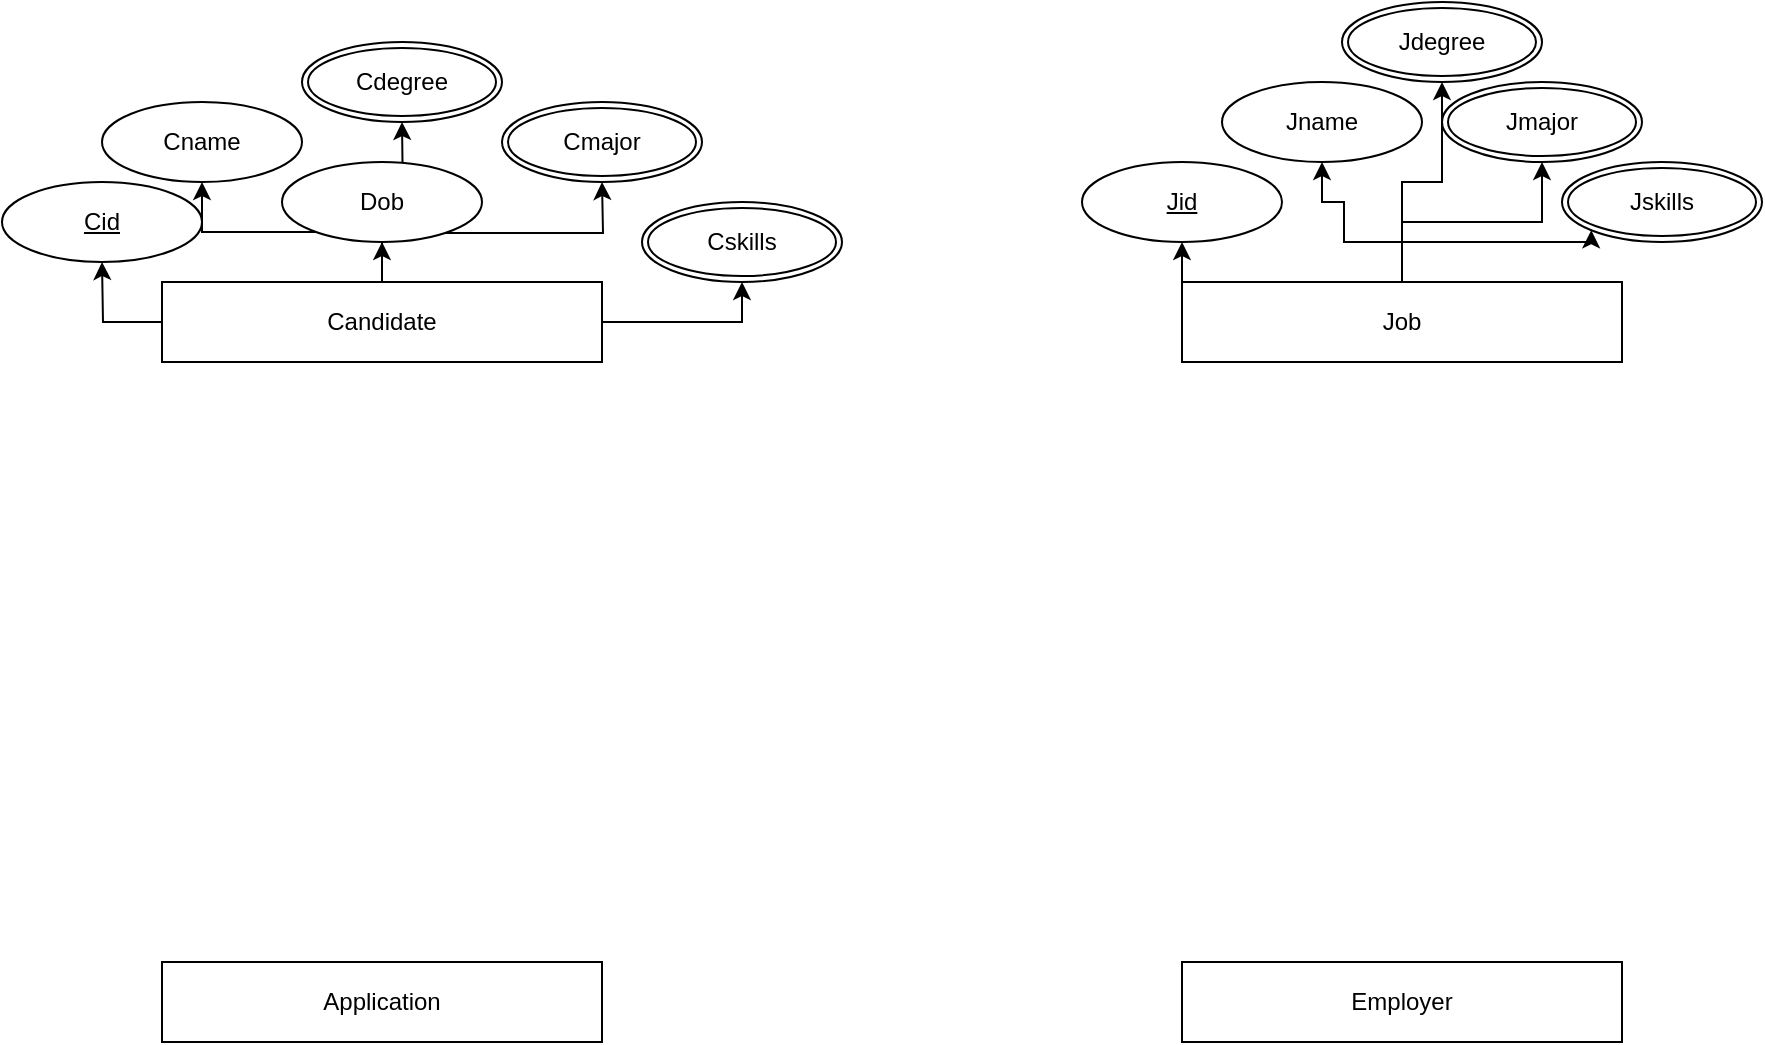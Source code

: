 <mxfile version="25.0.1">
  <diagram id="R2lEEEUBdFMjLlhIrx00" name="Page-1">
    <mxGraphModel dx="906" dy="1562" grid="1" gridSize="10" guides="1" tooltips="1" connect="1" arrows="1" fold="1" page="1" pageScale="1" pageWidth="850" pageHeight="1100" math="0" shadow="0" extFonts="Permanent Marker^https://fonts.googleapis.com/css?family=Permanent+Marker">
      <root>
        <mxCell id="0" />
        <mxCell id="1" parent="0" />
        <mxCell id="fVzCkQStNyUe_EZkDvuO-29" style="edgeStyle=orthogonalEdgeStyle;rounded=0;orthogonalLoop=1;jettySize=auto;html=1;exitX=0;exitY=0.5;exitDx=0;exitDy=0;entryX=0.5;entryY=1;entryDx=0;entryDy=0;" edge="1" parent="1" source="fVzCkQStNyUe_EZkDvuO-26">
          <mxGeometry relative="1" as="geometry">
            <mxPoint x="50" y="30" as="targetPoint" />
          </mxGeometry>
        </mxCell>
        <mxCell id="fVzCkQStNyUe_EZkDvuO-31" style="edgeStyle=orthogonalEdgeStyle;rounded=0;orthogonalLoop=1;jettySize=auto;html=1;entryX=0.5;entryY=1;entryDx=0;entryDy=0;" edge="1" parent="1" source="fVzCkQStNyUe_EZkDvuO-26" target="fVzCkQStNyUe_EZkDvuO-30">
          <mxGeometry relative="1" as="geometry" />
        </mxCell>
        <mxCell id="fVzCkQStNyUe_EZkDvuO-36" style="edgeStyle=orthogonalEdgeStyle;rounded=0;orthogonalLoop=1;jettySize=auto;html=1;exitX=0.5;exitY=0;exitDx=0;exitDy=0;entryX=0.5;entryY=1;entryDx=0;entryDy=0;" edge="1" parent="1" source="fVzCkQStNyUe_EZkDvuO-26" target="fVzCkQStNyUe_EZkDvuO-32">
          <mxGeometry relative="1" as="geometry" />
        </mxCell>
        <mxCell id="fVzCkQStNyUe_EZkDvuO-37" style="edgeStyle=orthogonalEdgeStyle;rounded=0;orthogonalLoop=1;jettySize=auto;html=1;exitX=0.5;exitY=0;exitDx=0;exitDy=0;" edge="1" parent="1" source="fVzCkQStNyUe_EZkDvuO-26">
          <mxGeometry relative="1" as="geometry">
            <mxPoint x="200" y="-40" as="targetPoint" />
          </mxGeometry>
        </mxCell>
        <mxCell id="fVzCkQStNyUe_EZkDvuO-38" style="edgeStyle=orthogonalEdgeStyle;rounded=0;orthogonalLoop=1;jettySize=auto;html=1;exitX=0.5;exitY=0;exitDx=0;exitDy=0;entryX=0.5;entryY=1;entryDx=0;entryDy=0;" edge="1" parent="1" source="fVzCkQStNyUe_EZkDvuO-26">
          <mxGeometry relative="1" as="geometry">
            <mxPoint x="300" y="-10" as="targetPoint" />
          </mxGeometry>
        </mxCell>
        <mxCell id="fVzCkQStNyUe_EZkDvuO-41" style="edgeStyle=orthogonalEdgeStyle;rounded=0;orthogonalLoop=1;jettySize=auto;html=1;exitX=1;exitY=0.5;exitDx=0;exitDy=0;entryX=0.5;entryY=1;entryDx=0;entryDy=0;" edge="1" parent="1" source="fVzCkQStNyUe_EZkDvuO-26" target="fVzCkQStNyUe_EZkDvuO-40">
          <mxGeometry relative="1" as="geometry" />
        </mxCell>
        <mxCell id="fVzCkQStNyUe_EZkDvuO-26" value="Candidate" style="whiteSpace=wrap;html=1;align=center;" vertex="1" parent="1">
          <mxGeometry x="80" y="40" width="220" height="40" as="geometry" />
        </mxCell>
        <mxCell id="fVzCkQStNyUe_EZkDvuO-30" value="Cname" style="ellipse;whiteSpace=wrap;html=1;align=center;" vertex="1" parent="1">
          <mxGeometry x="50" y="-50" width="100" height="40" as="geometry" />
        </mxCell>
        <mxCell id="fVzCkQStNyUe_EZkDvuO-32" value="Dob" style="ellipse;whiteSpace=wrap;html=1;align=center;" vertex="1" parent="1">
          <mxGeometry x="140" y="-20" width="100" height="40" as="geometry" />
        </mxCell>
        <mxCell id="fVzCkQStNyUe_EZkDvuO-40" value="Cskills" style="ellipse;shape=doubleEllipse;margin=3;whiteSpace=wrap;html=1;align=center;" vertex="1" parent="1">
          <mxGeometry x="320" width="100" height="40" as="geometry" />
        </mxCell>
        <mxCell id="fVzCkQStNyUe_EZkDvuO-55" style="edgeStyle=orthogonalEdgeStyle;rounded=0;orthogonalLoop=1;jettySize=auto;html=1;exitX=0;exitY=0.25;exitDx=0;exitDy=0;entryX=0.5;entryY=1;entryDx=0;entryDy=0;" edge="1" parent="1" source="fVzCkQStNyUe_EZkDvuO-42" target="fVzCkQStNyUe_EZkDvuO-47">
          <mxGeometry relative="1" as="geometry" />
        </mxCell>
        <mxCell id="fVzCkQStNyUe_EZkDvuO-57" style="edgeStyle=orthogonalEdgeStyle;rounded=0;orthogonalLoop=1;jettySize=auto;html=1;exitX=0.5;exitY=0;exitDx=0;exitDy=0;entryX=0.5;entryY=1;entryDx=0;entryDy=0;" edge="1" parent="1" source="fVzCkQStNyUe_EZkDvuO-42" target="fVzCkQStNyUe_EZkDvuO-44">
          <mxGeometry relative="1" as="geometry">
            <mxPoint x="670" as="targetPoint" />
            <Array as="points">
              <mxPoint x="700" y="20" />
              <mxPoint x="671" y="20" />
              <mxPoint x="671" />
              <mxPoint x="660" />
            </Array>
          </mxGeometry>
        </mxCell>
        <mxCell id="fVzCkQStNyUe_EZkDvuO-58" style="edgeStyle=orthogonalEdgeStyle;rounded=0;orthogonalLoop=1;jettySize=auto;html=1;exitX=0.5;exitY=0;exitDx=0;exitDy=0;entryX=0.5;entryY=1;entryDx=0;entryDy=0;" edge="1" parent="1" source="fVzCkQStNyUe_EZkDvuO-42" target="fVzCkQStNyUe_EZkDvuO-52">
          <mxGeometry relative="1" as="geometry" />
        </mxCell>
        <mxCell id="fVzCkQStNyUe_EZkDvuO-59" style="edgeStyle=orthogonalEdgeStyle;rounded=0;orthogonalLoop=1;jettySize=auto;html=1;exitX=0.5;exitY=0;exitDx=0;exitDy=0;entryX=0.5;entryY=1;entryDx=0;entryDy=0;" edge="1" parent="1" source="fVzCkQStNyUe_EZkDvuO-42" target="fVzCkQStNyUe_EZkDvuO-53">
          <mxGeometry relative="1" as="geometry" />
        </mxCell>
        <mxCell id="fVzCkQStNyUe_EZkDvuO-60" style="edgeStyle=orthogonalEdgeStyle;rounded=0;orthogonalLoop=1;jettySize=auto;html=1;exitX=0.5;exitY=0;exitDx=0;exitDy=0;entryX=0;entryY=1;entryDx=0;entryDy=0;" edge="1" parent="1" source="fVzCkQStNyUe_EZkDvuO-42" target="fVzCkQStNyUe_EZkDvuO-54">
          <mxGeometry relative="1" as="geometry" />
        </mxCell>
        <mxCell id="fVzCkQStNyUe_EZkDvuO-42" value="Job" style="whiteSpace=wrap;html=1;align=center;" vertex="1" parent="1">
          <mxGeometry x="590" y="40" width="220" height="40" as="geometry" />
        </mxCell>
        <mxCell id="fVzCkQStNyUe_EZkDvuO-44" value="Jname" style="ellipse;whiteSpace=wrap;html=1;align=center;" vertex="1" parent="1">
          <mxGeometry x="610" y="-60" width="100" height="40" as="geometry" />
        </mxCell>
        <mxCell id="fVzCkQStNyUe_EZkDvuO-47" value="Jid" style="ellipse;whiteSpace=wrap;html=1;align=center;fontStyle=4;" vertex="1" parent="1">
          <mxGeometry x="540" y="-20" width="100" height="40" as="geometry" />
        </mxCell>
        <mxCell id="fVzCkQStNyUe_EZkDvuO-48" value="Cid" style="ellipse;whiteSpace=wrap;html=1;align=center;fontStyle=4;" vertex="1" parent="1">
          <mxGeometry y="-10" width="100" height="40" as="geometry" />
        </mxCell>
        <mxCell id="fVzCkQStNyUe_EZkDvuO-50" style="edgeStyle=orthogonalEdgeStyle;rounded=0;orthogonalLoop=1;jettySize=auto;html=1;exitX=0.5;exitY=1;exitDx=0;exitDy=0;" edge="1" parent="1" source="fVzCkQStNyUe_EZkDvuO-49">
          <mxGeometry relative="1" as="geometry">
            <mxPoint x="200.333" y="-39.667" as="targetPoint" />
          </mxGeometry>
        </mxCell>
        <mxCell id="fVzCkQStNyUe_EZkDvuO-49" value="Cdegree" style="ellipse;shape=doubleEllipse;margin=3;whiteSpace=wrap;html=1;align=center;" vertex="1" parent="1">
          <mxGeometry x="150" y="-80" width="100" height="40" as="geometry" />
        </mxCell>
        <mxCell id="fVzCkQStNyUe_EZkDvuO-51" value="Cmajor" style="ellipse;shape=doubleEllipse;margin=3;whiteSpace=wrap;html=1;align=center;" vertex="1" parent="1">
          <mxGeometry x="250" y="-50" width="100" height="40" as="geometry" />
        </mxCell>
        <mxCell id="fVzCkQStNyUe_EZkDvuO-52" value="Jdegree" style="ellipse;shape=doubleEllipse;margin=3;whiteSpace=wrap;html=1;align=center;" vertex="1" parent="1">
          <mxGeometry x="670" y="-100" width="100" height="40" as="geometry" />
        </mxCell>
        <mxCell id="fVzCkQStNyUe_EZkDvuO-53" value="Jmajor" style="ellipse;shape=doubleEllipse;margin=3;whiteSpace=wrap;html=1;align=center;" vertex="1" parent="1">
          <mxGeometry x="720" y="-60" width="100" height="40" as="geometry" />
        </mxCell>
        <mxCell id="fVzCkQStNyUe_EZkDvuO-54" value="Jskills" style="ellipse;shape=doubleEllipse;margin=3;whiteSpace=wrap;html=1;align=center;" vertex="1" parent="1">
          <mxGeometry x="780" y="-20" width="100" height="40" as="geometry" />
        </mxCell>
        <mxCell id="fVzCkQStNyUe_EZkDvuO-61" value="Application" style="whiteSpace=wrap;html=1;align=center;" vertex="1" parent="1">
          <mxGeometry x="80" y="380" width="220" height="40" as="geometry" />
        </mxCell>
        <mxCell id="fVzCkQStNyUe_EZkDvuO-62" value="Employer" style="whiteSpace=wrap;html=1;align=center;" vertex="1" parent="1">
          <mxGeometry x="590" y="380" width="220" height="40" as="geometry" />
        </mxCell>
      </root>
    </mxGraphModel>
  </diagram>
</mxfile>
